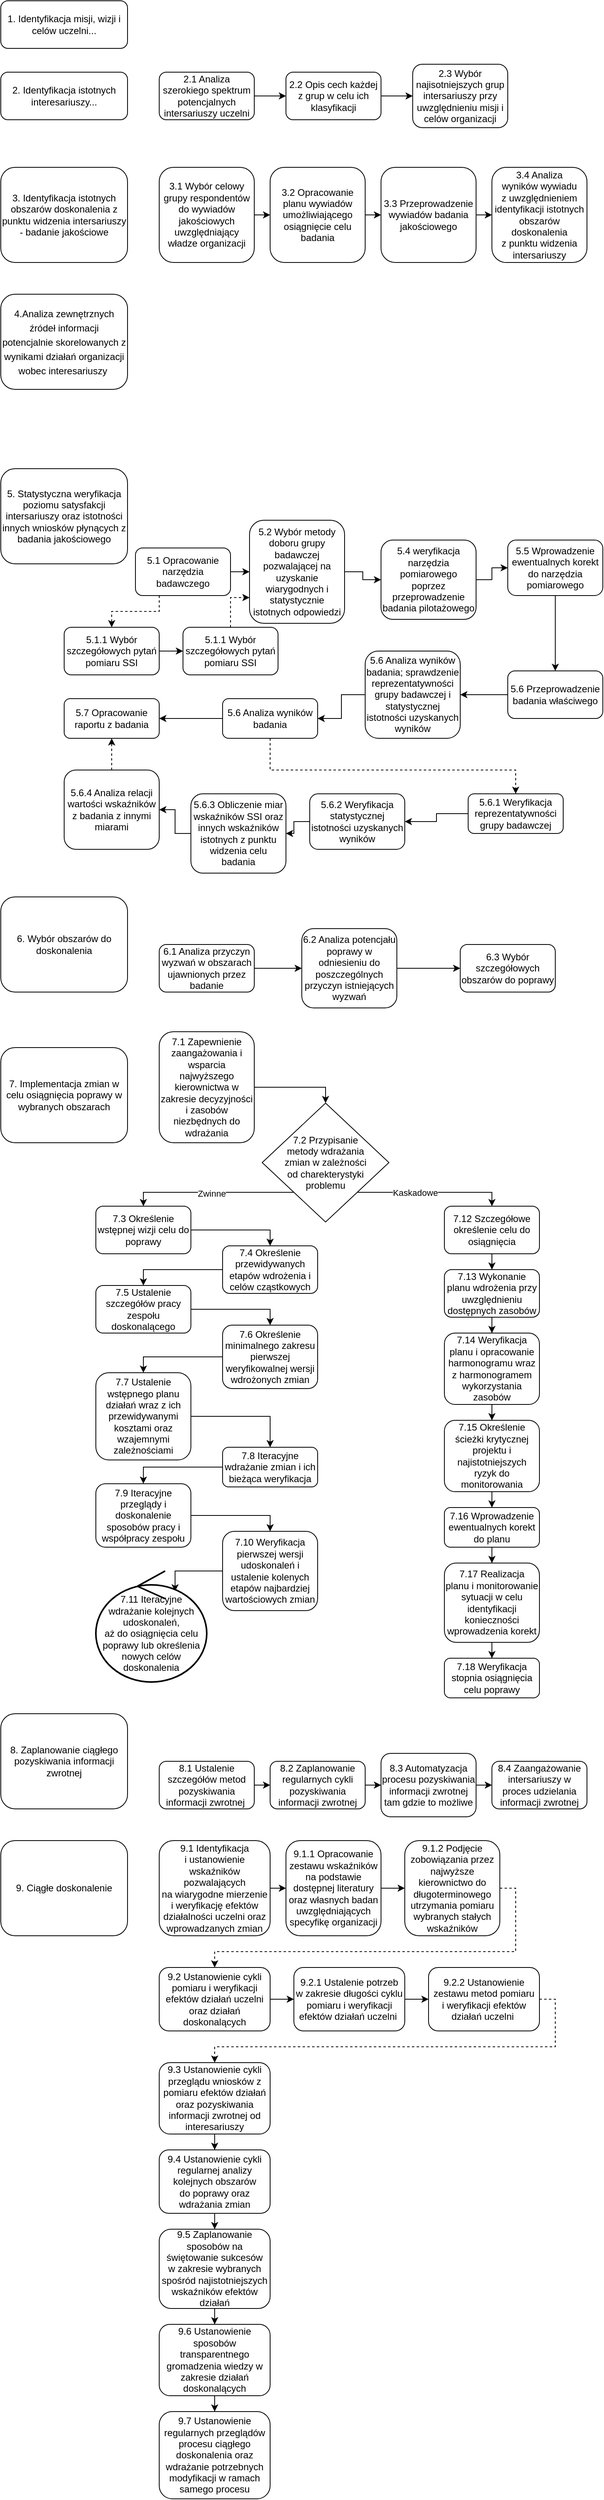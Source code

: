 <mxfile version="24.0.4" type="device">
  <diagram name="Strona-1" id="ZPURoTI-YACidWWffcV0">
    <mxGraphModel dx="949" dy="593" grid="1" gridSize="10" guides="1" tooltips="1" connect="1" arrows="1" fold="1" page="1" pageScale="1" pageWidth="827" pageHeight="1169" math="0" shadow="0">
      <root>
        <mxCell id="0" />
        <mxCell id="1" parent="0" />
        <mxCell id="iZXRrfKID2UvS0r0eVAW-1" value="2. Identyfikacja istotnych interesariuszy..." style="rounded=1;whiteSpace=wrap;html=1;" parent="1" vertex="1">
          <mxGeometry x="40" y="130" width="160" height="60" as="geometry" />
        </mxCell>
        <mxCell id="iZXRrfKID2UvS0r0eVAW-9" value="" style="edgeStyle=orthogonalEdgeStyle;rounded=0;orthogonalLoop=1;jettySize=auto;html=1;" parent="1" source="iZXRrfKID2UvS0r0eVAW-2" target="iZXRrfKID2UvS0r0eVAW-8" edge="1">
          <mxGeometry relative="1" as="geometry" />
        </mxCell>
        <mxCell id="iZXRrfKID2UvS0r0eVAW-2" value="5.1 Opracowanie narzędzia badawczego" style="rounded=1;whiteSpace=wrap;html=1;" parent="1" vertex="1">
          <mxGeometry x="210" y="730" width="120" height="60" as="geometry" />
        </mxCell>
        <mxCell id="iZXRrfKID2UvS0r0eVAW-3" value="3. Identyfikacja istotnych obszarów doskonalenia z punktu widzenia intersariuszy - badanie jakościowe" style="rounded=1;whiteSpace=wrap;html=1;" parent="1" vertex="1">
          <mxGeometry x="40" y="250" width="160" height="120" as="geometry" />
        </mxCell>
        <mxCell id="iZXRrfKID2UvS0r0eVAW-13" value="" style="edgeStyle=orthogonalEdgeStyle;rounded=0;orthogonalLoop=1;jettySize=auto;html=1;" parent="1" source="iZXRrfKID2UvS0r0eVAW-4" target="iZXRrfKID2UvS0r0eVAW-12" edge="1">
          <mxGeometry relative="1" as="geometry" />
        </mxCell>
        <mxCell id="iZXRrfKID2UvS0r0eVAW-4" value="3.1 Wybór celowy grupy respondentów do wywiadów jakościowych uwzględniający władze organizacji" style="rounded=1;whiteSpace=wrap;html=1;" parent="1" vertex="1">
          <mxGeometry x="240" y="250" width="120" height="120" as="geometry" />
        </mxCell>
        <mxCell id="iZXRrfKID2UvS0r0eVAW-7" value="" style="edgeStyle=orthogonalEdgeStyle;rounded=0;orthogonalLoop=1;jettySize=auto;html=1;" parent="1" source="iZXRrfKID2UvS0r0eVAW-5" target="iZXRrfKID2UvS0r0eVAW-6" edge="1">
          <mxGeometry relative="1" as="geometry" />
        </mxCell>
        <mxCell id="iZXRrfKID2UvS0r0eVAW-5" value="2.1 Analiza szerokiego spektrum potencjalnych intersariuszy uczelni" style="rounded=1;whiteSpace=wrap;html=1;" parent="1" vertex="1">
          <mxGeometry x="240" y="130" width="120" height="60" as="geometry" />
        </mxCell>
        <mxCell id="iZXRrfKID2UvS0r0eVAW-11" value="" style="edgeStyle=orthogonalEdgeStyle;rounded=0;orthogonalLoop=1;jettySize=auto;html=1;" parent="1" source="iZXRrfKID2UvS0r0eVAW-6" target="iZXRrfKID2UvS0r0eVAW-10" edge="1">
          <mxGeometry relative="1" as="geometry" />
        </mxCell>
        <mxCell id="iZXRrfKID2UvS0r0eVAW-6" value="2.2 Opis cech każdej z grup w celu ich klasyfikacji" style="whiteSpace=wrap;html=1;rounded=1;" parent="1" vertex="1">
          <mxGeometry x="400" y="130" width="120" height="60" as="geometry" />
        </mxCell>
        <mxCell id="iZXRrfKID2UvS0r0eVAW-19" value="" style="edgeStyle=orthogonalEdgeStyle;rounded=0;orthogonalLoop=1;jettySize=auto;html=1;" parent="1" source="iZXRrfKID2UvS0r0eVAW-8" target="iZXRrfKID2UvS0r0eVAW-18" edge="1">
          <mxGeometry relative="1" as="geometry" />
        </mxCell>
        <mxCell id="iZXRrfKID2UvS0r0eVAW-8" value="5.2 Wybór metody doboru grupy badawczej pozwalającej na uzyskanie wiarygodnych i statystycznie istotnych odpowiedzi" style="whiteSpace=wrap;html=1;rounded=1;" parent="1" vertex="1">
          <mxGeometry x="354" y="695" width="120" height="130" as="geometry" />
        </mxCell>
        <mxCell id="iZXRrfKID2UvS0r0eVAW-10" value="2.3 Wybór najisotniejszych grup intersariuszy przy uwzględnieniu misji i celów organizacji" style="whiteSpace=wrap;html=1;rounded=1;" parent="1" vertex="1">
          <mxGeometry x="560" y="120" width="120" height="80" as="geometry" />
        </mxCell>
        <mxCell id="iZXRrfKID2UvS0r0eVAW-15" value="" style="edgeStyle=orthogonalEdgeStyle;rounded=0;orthogonalLoop=1;jettySize=auto;html=1;" parent="1" source="iZXRrfKID2UvS0r0eVAW-12" target="iZXRrfKID2UvS0r0eVAW-14" edge="1">
          <mxGeometry relative="1" as="geometry" />
        </mxCell>
        <mxCell id="iZXRrfKID2UvS0r0eVAW-12" value="3.2 Opracowanie planu wywiadów umożliwiającego osiągnięcie celu badania" style="rounded=1;whiteSpace=wrap;html=1;" parent="1" vertex="1">
          <mxGeometry x="380" y="250" width="120" height="120" as="geometry" />
        </mxCell>
        <mxCell id="iZXRrfKID2UvS0r0eVAW-17" value="" style="edgeStyle=orthogonalEdgeStyle;rounded=0;orthogonalLoop=1;jettySize=auto;html=1;" parent="1" source="iZXRrfKID2UvS0r0eVAW-14" target="iZXRrfKID2UvS0r0eVAW-16" edge="1">
          <mxGeometry relative="1" as="geometry" />
        </mxCell>
        <mxCell id="iZXRrfKID2UvS0r0eVAW-14" value="3.3 Przeprowadzenie wywiadów badania jakościowego" style="rounded=1;whiteSpace=wrap;html=1;" parent="1" vertex="1">
          <mxGeometry x="520" y="250" width="120" height="120" as="geometry" />
        </mxCell>
        <mxCell id="iZXRrfKID2UvS0r0eVAW-16" value="3.4 Analiza &lt;br&gt;wyników wywiadu&lt;br&gt;z uwzględnieniem identyfikacji istotnych obszarów doskonalenia&lt;br&gt;z punktu widzenia intersariuszy" style="rounded=1;whiteSpace=wrap;html=1;" parent="1" vertex="1">
          <mxGeometry x="660" y="250" width="120" height="120" as="geometry" />
        </mxCell>
        <mxCell id="iZXRrfKID2UvS0r0eVAW-21" value="" style="edgeStyle=orthogonalEdgeStyle;rounded=0;orthogonalLoop=1;jettySize=auto;html=1;" parent="1" source="iZXRrfKID2UvS0r0eVAW-18" target="iZXRrfKID2UvS0r0eVAW-20" edge="1">
          <mxGeometry relative="1" as="geometry" />
        </mxCell>
        <mxCell id="iZXRrfKID2UvS0r0eVAW-18" value="5.4 weryfikacja narzędzia pomiarowego poprzez przeprowadzenie badania pilotażowego" style="whiteSpace=wrap;html=1;rounded=1;" parent="1" vertex="1">
          <mxGeometry x="520" y="720" width="120" height="100" as="geometry" />
        </mxCell>
        <mxCell id="iZXRrfKID2UvS0r0eVAW-23" value="" style="edgeStyle=orthogonalEdgeStyle;rounded=0;orthogonalLoop=1;jettySize=auto;html=1;" parent="1" source="iZXRrfKID2UvS0r0eVAW-20" target="iZXRrfKID2UvS0r0eVAW-22" edge="1">
          <mxGeometry relative="1" as="geometry" />
        </mxCell>
        <mxCell id="iZXRrfKID2UvS0r0eVAW-20" value="5.5 Wprowadzenie ewentualnych korekt do narzędzia pomiarowego" style="whiteSpace=wrap;html=1;rounded=1;" parent="1" vertex="1">
          <mxGeometry x="680" y="720" width="120" height="70" as="geometry" />
        </mxCell>
        <mxCell id="iZXRrfKID2UvS0r0eVAW-25" value="" style="edgeStyle=orthogonalEdgeStyle;rounded=0;orthogonalLoop=1;jettySize=auto;html=1;" parent="1" source="iZXRrfKID2UvS0r0eVAW-22" target="iZXRrfKID2UvS0r0eVAW-24" edge="1">
          <mxGeometry relative="1" as="geometry" />
        </mxCell>
        <mxCell id="iZXRrfKID2UvS0r0eVAW-22" value="5.6 Przeprowadzenie badania właściwego" style="whiteSpace=wrap;html=1;rounded=1;" parent="1" vertex="1">
          <mxGeometry x="680" y="885" width="120" height="60" as="geometry" />
        </mxCell>
        <mxCell id="iZXRrfKID2UvS0r0eVAW-27" value="" style="edgeStyle=orthogonalEdgeStyle;rounded=0;orthogonalLoop=1;jettySize=auto;html=1;" parent="1" source="iZXRrfKID2UvS0r0eVAW-24" target="iZXRrfKID2UvS0r0eVAW-26" edge="1">
          <mxGeometry relative="1" as="geometry" />
        </mxCell>
        <mxCell id="iZXRrfKID2UvS0r0eVAW-24" value="5.6 Analiza wyników badania; sprawdzenie reprezentatywności grupy badawczej i statystycznej istotności uzyskanych wyników" style="whiteSpace=wrap;html=1;rounded=1;" parent="1" vertex="1">
          <mxGeometry x="500" y="860" width="120" height="110" as="geometry" />
        </mxCell>
        <mxCell id="YzgCYqUCURwKcO3qDLiV-8" value="" style="edgeStyle=orthogonalEdgeStyle;rounded=0;orthogonalLoop=1;jettySize=auto;html=1;" edge="1" parent="1" source="iZXRrfKID2UvS0r0eVAW-26" target="YzgCYqUCURwKcO3qDLiV-7">
          <mxGeometry relative="1" as="geometry" />
        </mxCell>
        <mxCell id="YzgCYqUCURwKcO3qDLiV-10" value="" style="edgeStyle=orthogonalEdgeStyle;rounded=0;orthogonalLoop=1;jettySize=auto;html=1;dashed=1;" edge="1" parent="1" source="iZXRrfKID2UvS0r0eVAW-26" target="YzgCYqUCURwKcO3qDLiV-9">
          <mxGeometry relative="1" as="geometry">
            <Array as="points">
              <mxPoint x="380" y="1010" />
              <mxPoint x="690" y="1010" />
            </Array>
          </mxGeometry>
        </mxCell>
        <mxCell id="iZXRrfKID2UvS0r0eVAW-26" value="5.6 Analiza wyników badania" style="whiteSpace=wrap;html=1;rounded=1;" parent="1" vertex="1">
          <mxGeometry x="320" y="920" width="120" height="50" as="geometry" />
        </mxCell>
        <mxCell id="SLQnQ5sDmMqCRToJFb2x-1" value="1. Identyfikacja misji, wizji i celów uczelni..." style="rounded=1;whiteSpace=wrap;html=1;" parent="1" vertex="1">
          <mxGeometry x="40" y="40" width="160" height="60" as="geometry" />
        </mxCell>
        <mxCell id="SLQnQ5sDmMqCRToJFb2x-2" value="&lt;font style=&quot;font-size: 12px;&quot;&gt;4.&lt;span style=&quot;line-height: 150%; font-family: Arial, sans-serif;&quot;&gt;Analiza zewnętrznych źródeł informacji&lt;br/&gt;potencjalnie skorelowanych z wynikami działań organizacji wobec interesariuszy&lt;/span&gt;&amp;nbsp;&lt;/font&gt;" style="rounded=1;whiteSpace=wrap;html=1;" parent="1" vertex="1">
          <mxGeometry x="40" y="410" width="160" height="120" as="geometry" />
        </mxCell>
        <mxCell id="SLQnQ5sDmMqCRToJFb2x-3" value="&lt;font style=&quot;font-size: 12px;&quot;&gt;5. Statystyczna weryfikacja poziomu satysfakcji intersariuszy oraz istotności innych wniosków płynących z badania jakościowego&lt;/font&gt;" style="rounded=1;whiteSpace=wrap;html=1;" parent="1" vertex="1">
          <mxGeometry x="40" y="630" width="160" height="120" as="geometry" />
        </mxCell>
        <mxCell id="YzgCYqUCURwKcO3qDLiV-2" value="" style="edgeStyle=orthogonalEdgeStyle;rounded=0;orthogonalLoop=1;jettySize=auto;html=1;entryX=0;entryY=0.5;entryDx=0;entryDy=0;" edge="1" parent="1" source="YzgCYqUCURwKcO3qDLiV-1" target="YzgCYqUCURwKcO3qDLiV-3">
          <mxGeometry relative="1" as="geometry">
            <mxPoint x="260" y="860" as="targetPoint" />
          </mxGeometry>
        </mxCell>
        <mxCell id="YzgCYqUCURwKcO3qDLiV-1" value="5.1.1 Wybór szczegółowych pytań pomiaru SSI" style="rounded=1;whiteSpace=wrap;html=1;" vertex="1" parent="1">
          <mxGeometry x="120" y="830" width="120" height="60" as="geometry" />
        </mxCell>
        <mxCell id="YzgCYqUCURwKcO3qDLiV-6" style="edgeStyle=orthogonalEdgeStyle;rounded=0;orthogonalLoop=1;jettySize=auto;html=1;exitX=0.5;exitY=0;exitDx=0;exitDy=0;entryX=0;entryY=0.75;entryDx=0;entryDy=0;dashed=1;" edge="1" parent="1" source="YzgCYqUCURwKcO3qDLiV-3" target="iZXRrfKID2UvS0r0eVAW-8">
          <mxGeometry relative="1" as="geometry" />
        </mxCell>
        <mxCell id="YzgCYqUCURwKcO3qDLiV-3" value="5.1.1 Wybór szczegółowych pytań pomiaru SSI" style="rounded=1;whiteSpace=wrap;html=1;" vertex="1" parent="1">
          <mxGeometry x="270" y="830" width="120" height="60" as="geometry" />
        </mxCell>
        <mxCell id="YzgCYqUCURwKcO3qDLiV-5" style="edgeStyle=orthogonalEdgeStyle;rounded=0;orthogonalLoop=1;jettySize=auto;html=1;exitX=0.25;exitY=1;exitDx=0;exitDy=0;entryX=0.5;entryY=0;entryDx=0;entryDy=0;dashed=1;" edge="1" parent="1" source="iZXRrfKID2UvS0r0eVAW-2" target="YzgCYqUCURwKcO3qDLiV-1">
          <mxGeometry relative="1" as="geometry">
            <mxPoint x="181" y="820" as="targetPoint" />
          </mxGeometry>
        </mxCell>
        <mxCell id="YzgCYqUCURwKcO3qDLiV-7" value="5.7 Opracowanie raportu z badania" style="whiteSpace=wrap;html=1;rounded=1;" vertex="1" parent="1">
          <mxGeometry x="120" y="920" width="120" height="50" as="geometry" />
        </mxCell>
        <mxCell id="YzgCYqUCURwKcO3qDLiV-12" value="" style="edgeStyle=orthogonalEdgeStyle;rounded=0;orthogonalLoop=1;jettySize=auto;html=1;" edge="1" parent="1" source="YzgCYqUCURwKcO3qDLiV-9" target="YzgCYqUCURwKcO3qDLiV-11">
          <mxGeometry relative="1" as="geometry" />
        </mxCell>
        <mxCell id="YzgCYqUCURwKcO3qDLiV-9" value="5.6.1 Weryfikacja reprezentatywności grupy badawczej" style="whiteSpace=wrap;html=1;rounded=1;" vertex="1" parent="1">
          <mxGeometry x="630" y="1040" width="120" height="50" as="geometry" />
        </mxCell>
        <mxCell id="YzgCYqUCURwKcO3qDLiV-14" value="" style="edgeStyle=orthogonalEdgeStyle;rounded=0;orthogonalLoop=1;jettySize=auto;html=1;" edge="1" parent="1" source="YzgCYqUCURwKcO3qDLiV-11" target="YzgCYqUCURwKcO3qDLiV-13">
          <mxGeometry relative="1" as="geometry" />
        </mxCell>
        <mxCell id="YzgCYqUCURwKcO3qDLiV-11" value="5.6.2 Weryfikacja statystycznej istotności uzyskanych wyników" style="whiteSpace=wrap;html=1;rounded=1;" vertex="1" parent="1">
          <mxGeometry x="430" y="1040" width="120" height="70" as="geometry" />
        </mxCell>
        <mxCell id="YzgCYqUCURwKcO3qDLiV-16" value="" style="edgeStyle=orthogonalEdgeStyle;rounded=0;orthogonalLoop=1;jettySize=auto;html=1;" edge="1" parent="1" source="YzgCYqUCURwKcO3qDLiV-13" target="YzgCYqUCURwKcO3qDLiV-15">
          <mxGeometry relative="1" as="geometry" />
        </mxCell>
        <mxCell id="YzgCYqUCURwKcO3qDLiV-13" value="5.6.3 Obliczenie miar wskaźników SSI oraz innych wskaźników istotnych&amp;nbsp;z punktu widzenia celu badania" style="whiteSpace=wrap;html=1;rounded=1;" vertex="1" parent="1">
          <mxGeometry x="280" y="1040" width="120" height="100" as="geometry" />
        </mxCell>
        <mxCell id="YzgCYqUCURwKcO3qDLiV-17" value="" style="edgeStyle=orthogonalEdgeStyle;rounded=0;orthogonalLoop=1;jettySize=auto;html=1;dashed=1;" edge="1" parent="1" source="YzgCYqUCURwKcO3qDLiV-15" target="YzgCYqUCURwKcO3qDLiV-7">
          <mxGeometry relative="1" as="geometry" />
        </mxCell>
        <mxCell id="YzgCYqUCURwKcO3qDLiV-15" value="5.6.4 Analiza relacji wartości wskaźników z badania z innymi miarami" style="whiteSpace=wrap;html=1;rounded=1;" vertex="1" parent="1">
          <mxGeometry x="120" y="1010" width="120" height="100" as="geometry" />
        </mxCell>
        <mxCell id="YzgCYqUCURwKcO3qDLiV-18" value="&lt;font style=&quot;font-size: 12px;&quot;&gt;6. Wybór obszarów do doskonalenia&lt;/font&gt;" style="rounded=1;whiteSpace=wrap;html=1;" vertex="1" parent="1">
          <mxGeometry x="40" y="1170" width="160" height="120" as="geometry" />
        </mxCell>
        <mxCell id="YzgCYqUCURwKcO3qDLiV-36" value="" style="edgeStyle=orthogonalEdgeStyle;rounded=0;orthogonalLoop=1;jettySize=auto;html=1;entryX=0.5;entryY=0;entryDx=0;entryDy=0;" edge="1" parent="1" source="YzgCYqUCURwKcO3qDLiV-19" target="YzgCYqUCURwKcO3qDLiV-35">
          <mxGeometry relative="1" as="geometry" />
        </mxCell>
        <mxCell id="YzgCYqUCURwKcO3qDLiV-19" value="7.3 Określenie wstępnej wizji celu do poprawy" style="rounded=1;whiteSpace=wrap;html=1;" vertex="1" parent="1">
          <mxGeometry x="160" y="1560" width="120" height="60" as="geometry" />
        </mxCell>
        <mxCell id="YzgCYqUCURwKcO3qDLiV-23" value="" style="edgeStyle=orthogonalEdgeStyle;rounded=0;orthogonalLoop=1;jettySize=auto;html=1;entryX=0;entryY=0.5;entryDx=0;entryDy=0;" edge="1" parent="1" source="YzgCYqUCURwKcO3qDLiV-20" target="YzgCYqUCURwKcO3qDLiV-22">
          <mxGeometry relative="1" as="geometry" />
        </mxCell>
        <mxCell id="YzgCYqUCURwKcO3qDLiV-20" value="6.2 Analiza potencjału poprawy w odniesieniu do poszczególnych przyczyn istniejących wyzwań" style="rounded=1;whiteSpace=wrap;html=1;" vertex="1" parent="1">
          <mxGeometry x="420" y="1210" width="120" height="100" as="geometry" />
        </mxCell>
        <mxCell id="YzgCYqUCURwKcO3qDLiV-22" value="6.3 Wybór szczegółowych obszarów do poprawy" style="rounded=1;whiteSpace=wrap;html=1;" vertex="1" parent="1">
          <mxGeometry x="620" y="1230" width="120" height="60" as="geometry" />
        </mxCell>
        <mxCell id="YzgCYqUCURwKcO3qDLiV-24" value="7. Implementacja zmian w celu osiągnięcia poprawy w wybranych obszarach" style="rounded=1;whiteSpace=wrap;html=1;" vertex="1" parent="1">
          <mxGeometry x="40" y="1360" width="160" height="120" as="geometry" />
        </mxCell>
        <mxCell id="YzgCYqUCURwKcO3qDLiV-27" value="" style="edgeStyle=orthogonalEdgeStyle;rounded=0;orthogonalLoop=1;jettySize=auto;html=1;entryX=0.5;entryY=0;entryDx=0;entryDy=0;" edge="1" parent="1" source="YzgCYqUCURwKcO3qDLiV-25" target="YzgCYqUCURwKcO3qDLiV-28">
          <mxGeometry relative="1" as="geometry">
            <mxPoint x="380" y="1460" as="targetPoint" />
          </mxGeometry>
        </mxCell>
        <mxCell id="YzgCYqUCURwKcO3qDLiV-25" value="7.1 Zapewnienie zaangażowania i wsparcia najwyższego kierownictwa w zakresie decyzyjności i zasobów niezbędnych do wdrażania" style="rounded=1;whiteSpace=wrap;html=1;" vertex="1" parent="1">
          <mxGeometry x="240" y="1340" width="120" height="140" as="geometry" />
        </mxCell>
        <mxCell id="YzgCYqUCURwKcO3qDLiV-30" style="edgeStyle=orthogonalEdgeStyle;rounded=0;orthogonalLoop=1;jettySize=auto;html=1;exitX=0;exitY=1;exitDx=0;exitDy=0;entryX=0.5;entryY=0;entryDx=0;entryDy=0;" edge="1" parent="1" source="YzgCYqUCURwKcO3qDLiV-28" target="YzgCYqUCURwKcO3qDLiV-19">
          <mxGeometry relative="1" as="geometry">
            <mxPoint x="220" y="1560" as="targetPoint" />
            <Array as="points">
              <mxPoint x="220" y="1543" />
            </Array>
          </mxGeometry>
        </mxCell>
        <mxCell id="YzgCYqUCURwKcO3qDLiV-32" value="Zwinne" style="edgeLabel;html=1;align=center;verticalAlign=middle;resizable=0;points=[];" vertex="1" connectable="0" parent="YzgCYqUCURwKcO3qDLiV-30">
          <mxGeometry x="0.009" y="1" relative="1" as="geometry">
            <mxPoint as="offset" />
          </mxGeometry>
        </mxCell>
        <mxCell id="YzgCYqUCURwKcO3qDLiV-31" style="edgeStyle=orthogonalEdgeStyle;rounded=0;orthogonalLoop=1;jettySize=auto;html=1;exitX=1;exitY=1;exitDx=0;exitDy=0;entryX=0.5;entryY=0;entryDx=0;entryDy=0;" edge="1" parent="1" source="YzgCYqUCURwKcO3qDLiV-28" target="YzgCYqUCURwKcO3qDLiV-52">
          <mxGeometry relative="1" as="geometry">
            <mxPoint x="660" y="1560" as="targetPoint" />
            <Array as="points">
              <mxPoint x="660" y="1543" />
            </Array>
          </mxGeometry>
        </mxCell>
        <mxCell id="YzgCYqUCURwKcO3qDLiV-33" value="Kaskadowe" style="edgeLabel;html=1;align=center;verticalAlign=middle;resizable=0;points=[];" vertex="1" connectable="0" parent="YzgCYqUCURwKcO3qDLiV-31">
          <mxGeometry x="-0.228" relative="1" as="geometry">
            <mxPoint as="offset" />
          </mxGeometry>
        </mxCell>
        <mxCell id="YzgCYqUCURwKcO3qDLiV-28" value="7.2 Przypisanie &lt;br&gt;metody wdrażania &lt;br&gt;zmian w zależności &lt;br&gt;od charekterystyki &lt;br&gt;problemu" style="rhombus;whiteSpace=wrap;html=1;" vertex="1" parent="1">
          <mxGeometry x="370" y="1430" width="160" height="150" as="geometry" />
        </mxCell>
        <mxCell id="YzgCYqUCURwKcO3qDLiV-66" value="" style="edgeStyle=orthogonalEdgeStyle;rounded=0;orthogonalLoop=1;jettySize=auto;html=1;entryX=0;entryY=0.5;entryDx=0;entryDy=0;" edge="1" parent="1" source="YzgCYqUCURwKcO3qDLiV-34" target="YzgCYqUCURwKcO3qDLiV-20">
          <mxGeometry relative="1" as="geometry" />
        </mxCell>
        <mxCell id="YzgCYqUCURwKcO3qDLiV-34" value="6.1 Analiza przyczyn wyzwań w obszarach ujawnionych przez badanie" style="rounded=1;whiteSpace=wrap;html=1;" vertex="1" parent="1">
          <mxGeometry x="240" y="1230" width="120" height="60" as="geometry" />
        </mxCell>
        <mxCell id="YzgCYqUCURwKcO3qDLiV-38" value="" style="edgeStyle=orthogonalEdgeStyle;rounded=0;orthogonalLoop=1;jettySize=auto;html=1;entryX=0.5;entryY=0;entryDx=0;entryDy=0;" edge="1" parent="1" source="YzgCYqUCURwKcO3qDLiV-35" target="YzgCYqUCURwKcO3qDLiV-37">
          <mxGeometry relative="1" as="geometry" />
        </mxCell>
        <mxCell id="YzgCYqUCURwKcO3qDLiV-35" value="7.4 Określenie przewidywanych etapów wdrożenia i celów cząstkowych" style="rounded=1;whiteSpace=wrap;html=1;" vertex="1" parent="1">
          <mxGeometry x="320" y="1610" width="120" height="60" as="geometry" />
        </mxCell>
        <mxCell id="YzgCYqUCURwKcO3qDLiV-40" value="" style="edgeStyle=orthogonalEdgeStyle;rounded=0;orthogonalLoop=1;jettySize=auto;html=1;exitX=1;exitY=0.5;exitDx=0;exitDy=0;entryX=0.5;entryY=0;entryDx=0;entryDy=0;" edge="1" parent="1" source="YzgCYqUCURwKcO3qDLiV-37" target="YzgCYqUCURwKcO3qDLiV-39">
          <mxGeometry relative="1" as="geometry" />
        </mxCell>
        <mxCell id="YzgCYqUCURwKcO3qDLiV-37" value="7.5 Ustalenie szczegółów pracy zespołu doskonalącego" style="rounded=1;whiteSpace=wrap;html=1;" vertex="1" parent="1">
          <mxGeometry x="160" y="1660" width="120" height="60" as="geometry" />
        </mxCell>
        <mxCell id="YzgCYqUCURwKcO3qDLiV-42" value="" style="edgeStyle=orthogonalEdgeStyle;rounded=0;orthogonalLoop=1;jettySize=auto;html=1;entryX=0.5;entryY=0;entryDx=0;entryDy=0;" edge="1" parent="1" source="YzgCYqUCURwKcO3qDLiV-39" target="YzgCYqUCURwKcO3qDLiV-41">
          <mxGeometry relative="1" as="geometry" />
        </mxCell>
        <mxCell id="YzgCYqUCURwKcO3qDLiV-39" value="7.6 Określenie minimalnego zakresu pierwszej weryfikowalnej wersji wdrożonych zmian" style="rounded=1;whiteSpace=wrap;html=1;" vertex="1" parent="1">
          <mxGeometry x="320" y="1710" width="120" height="80" as="geometry" />
        </mxCell>
        <mxCell id="YzgCYqUCURwKcO3qDLiV-44" value="" style="edgeStyle=orthogonalEdgeStyle;rounded=0;orthogonalLoop=1;jettySize=auto;html=1;entryX=0.5;entryY=0;entryDx=0;entryDy=0;" edge="1" parent="1" source="YzgCYqUCURwKcO3qDLiV-41" target="YzgCYqUCURwKcO3qDLiV-43">
          <mxGeometry relative="1" as="geometry" />
        </mxCell>
        <mxCell id="YzgCYqUCURwKcO3qDLiV-41" value="7.7 Ustalenie wstępnego planu działań wraz z ich przewidywanymi kosztami oraz wzajemnymi zależnościami" style="rounded=1;whiteSpace=wrap;html=1;" vertex="1" parent="1">
          <mxGeometry x="160" y="1770" width="120" height="110" as="geometry" />
        </mxCell>
        <mxCell id="YzgCYqUCURwKcO3qDLiV-46" value="" style="edgeStyle=orthogonalEdgeStyle;rounded=0;orthogonalLoop=1;jettySize=auto;html=1;entryX=0.5;entryY=0;entryDx=0;entryDy=0;" edge="1" parent="1" source="YzgCYqUCURwKcO3qDLiV-43" target="YzgCYqUCURwKcO3qDLiV-45">
          <mxGeometry relative="1" as="geometry" />
        </mxCell>
        <mxCell id="YzgCYqUCURwKcO3qDLiV-43" value="7.8 Iteracyjne wdrażanie zmian i ich bieżąca weryfikacja" style="rounded=1;whiteSpace=wrap;html=1;" vertex="1" parent="1">
          <mxGeometry x="320" y="1864" width="120" height="50" as="geometry" />
        </mxCell>
        <mxCell id="YzgCYqUCURwKcO3qDLiV-48" value="" style="edgeStyle=orthogonalEdgeStyle;rounded=0;orthogonalLoop=1;jettySize=auto;html=1;entryX=0.5;entryY=0;entryDx=0;entryDy=0;" edge="1" parent="1" source="YzgCYqUCURwKcO3qDLiV-45" target="YzgCYqUCURwKcO3qDLiV-47">
          <mxGeometry relative="1" as="geometry" />
        </mxCell>
        <mxCell id="YzgCYqUCURwKcO3qDLiV-45" value="7.9 Iteracyjne przeglądy i doskonalenie sposobów pracy i współpracy zespołu" style="rounded=1;whiteSpace=wrap;html=1;" vertex="1" parent="1">
          <mxGeometry x="160" y="1910" width="120" height="80" as="geometry" />
        </mxCell>
        <mxCell id="YzgCYqUCURwKcO3qDLiV-50" value="" style="edgeStyle=orthogonalEdgeStyle;rounded=0;orthogonalLoop=1;jettySize=auto;html=1;entryX=0.716;entryY=0.184;entryDx=0;entryDy=0;entryPerimeter=0;" edge="1" parent="1" source="YzgCYqUCURwKcO3qDLiV-47" target="YzgCYqUCURwKcO3qDLiV-51">
          <mxGeometry relative="1" as="geometry">
            <mxPoint x="250" y="2330" as="targetPoint" />
            <Array as="points">
              <mxPoint x="260" y="2020" />
              <mxPoint x="260" y="2046" />
            </Array>
          </mxGeometry>
        </mxCell>
        <mxCell id="YzgCYqUCURwKcO3qDLiV-47" value="7.10 Weryfikacja pierwszej wersji udoskonaleń i ustalenie kolenych etapów najbardziej wartościowych zmian" style="rounded=1;whiteSpace=wrap;html=1;" vertex="1" parent="1">
          <mxGeometry x="320" y="1970" width="120" height="100" as="geometry" />
        </mxCell>
        <mxCell id="YzgCYqUCURwKcO3qDLiV-51" value="7.11 Iteracyjne &lt;br&gt;wdrażanie kolejnych udoskonaleń, &lt;br&gt;aż do osiągnięcia celu poprawy lub określenia nowych celów &lt;br&gt;doskonalenia" style="ellipse;shape=umlControl;whiteSpace=wrap;html=1;strokeWidth=2;" vertex="1" parent="1">
          <mxGeometry x="160" y="2020" width="140" height="140" as="geometry" />
        </mxCell>
        <mxCell id="YzgCYqUCURwKcO3qDLiV-54" value="" style="edgeStyle=orthogonalEdgeStyle;rounded=0;orthogonalLoop=1;jettySize=auto;html=1;" edge="1" parent="1" source="YzgCYqUCURwKcO3qDLiV-52" target="YzgCYqUCURwKcO3qDLiV-53">
          <mxGeometry relative="1" as="geometry" />
        </mxCell>
        <mxCell id="YzgCYqUCURwKcO3qDLiV-52" value="7.12 Szczegółowe określenie celu do osiągnięcia" style="rounded=1;whiteSpace=wrap;html=1;" vertex="1" parent="1">
          <mxGeometry x="600" y="1560" width="120" height="60" as="geometry" />
        </mxCell>
        <mxCell id="YzgCYqUCURwKcO3qDLiV-56" value="" style="edgeStyle=orthogonalEdgeStyle;rounded=0;orthogonalLoop=1;jettySize=auto;html=1;" edge="1" parent="1" source="YzgCYqUCURwKcO3qDLiV-53" target="YzgCYqUCURwKcO3qDLiV-55">
          <mxGeometry relative="1" as="geometry" />
        </mxCell>
        <mxCell id="YzgCYqUCURwKcO3qDLiV-53" value="7.13 Wykonanie planu wdrożenia przy uwzględnieniu dostępnych zasobów" style="rounded=1;whiteSpace=wrap;html=1;" vertex="1" parent="1">
          <mxGeometry x="600" y="1640" width="120" height="60" as="geometry" />
        </mxCell>
        <mxCell id="YzgCYqUCURwKcO3qDLiV-58" value="" style="edgeStyle=orthogonalEdgeStyle;rounded=0;orthogonalLoop=1;jettySize=auto;html=1;" edge="1" parent="1" source="YzgCYqUCURwKcO3qDLiV-55" target="YzgCYqUCURwKcO3qDLiV-57">
          <mxGeometry relative="1" as="geometry" />
        </mxCell>
        <mxCell id="YzgCYqUCURwKcO3qDLiV-55" value="7.14 Weryfikacja planu i opracowanie harmonogramu wraz z harmonogramem wykorzystania zasobów" style="rounded=1;whiteSpace=wrap;html=1;" vertex="1" parent="1">
          <mxGeometry x="600" y="1720" width="120" height="90" as="geometry" />
        </mxCell>
        <mxCell id="YzgCYqUCURwKcO3qDLiV-60" value="" style="edgeStyle=orthogonalEdgeStyle;rounded=0;orthogonalLoop=1;jettySize=auto;html=1;" edge="1" parent="1" source="YzgCYqUCURwKcO3qDLiV-57" target="YzgCYqUCURwKcO3qDLiV-59">
          <mxGeometry relative="1" as="geometry" />
        </mxCell>
        <mxCell id="YzgCYqUCURwKcO3qDLiV-57" value="7.15 Określenie ścieżki krytycznej projektu i najistotniejszych ryzyk do monitorowania" style="rounded=1;whiteSpace=wrap;html=1;" vertex="1" parent="1">
          <mxGeometry x="600" y="1830" width="120" height="90" as="geometry" />
        </mxCell>
        <mxCell id="YzgCYqUCURwKcO3qDLiV-62" value="" style="edgeStyle=orthogonalEdgeStyle;rounded=0;orthogonalLoop=1;jettySize=auto;html=1;" edge="1" parent="1" source="YzgCYqUCURwKcO3qDLiV-59" target="YzgCYqUCURwKcO3qDLiV-61">
          <mxGeometry relative="1" as="geometry" />
        </mxCell>
        <mxCell id="YzgCYqUCURwKcO3qDLiV-59" value="7.16 Wprowadzenie ewentualnych korekt do planu" style="rounded=1;whiteSpace=wrap;html=1;" vertex="1" parent="1">
          <mxGeometry x="600" y="1940" width="120" height="50" as="geometry" />
        </mxCell>
        <mxCell id="YzgCYqUCURwKcO3qDLiV-64" value="" style="edgeStyle=orthogonalEdgeStyle;rounded=0;orthogonalLoop=1;jettySize=auto;html=1;" edge="1" parent="1" source="YzgCYqUCURwKcO3qDLiV-61" target="YzgCYqUCURwKcO3qDLiV-63">
          <mxGeometry relative="1" as="geometry" />
        </mxCell>
        <mxCell id="YzgCYqUCURwKcO3qDLiV-61" value="7.17 Realizacja &lt;br&gt;planu i monitorowanie sytuacji w celu identyfikacji konieczności wprowadzenia korekt" style="rounded=1;whiteSpace=wrap;html=1;" vertex="1" parent="1">
          <mxGeometry x="600" y="2010" width="120" height="100" as="geometry" />
        </mxCell>
        <mxCell id="YzgCYqUCURwKcO3qDLiV-63" value="7.18 Weryfikacja stopnia osiągnięcia celu poprawy" style="rounded=1;whiteSpace=wrap;html=1;" vertex="1" parent="1">
          <mxGeometry x="600" y="2130" width="120" height="50" as="geometry" />
        </mxCell>
        <mxCell id="YzgCYqUCURwKcO3qDLiV-65" value="8. Zaplanowanie ciągłego pozyskiwania informacji zwrotnej" style="rounded=1;whiteSpace=wrap;html=1;" vertex="1" parent="1">
          <mxGeometry x="40" y="2200" width="160" height="120" as="geometry" />
        </mxCell>
        <mxCell id="YzgCYqUCURwKcO3qDLiV-69" value="" style="edgeStyle=orthogonalEdgeStyle;rounded=0;orthogonalLoop=1;jettySize=auto;html=1;" edge="1" parent="1" source="YzgCYqUCURwKcO3qDLiV-67" target="YzgCYqUCURwKcO3qDLiV-68">
          <mxGeometry relative="1" as="geometry" />
        </mxCell>
        <mxCell id="YzgCYqUCURwKcO3qDLiV-67" value="8.1 Ustalenie szczegółów metod pozyskiwania informacji zwrotnej&amp;nbsp;" style="rounded=1;whiteSpace=wrap;html=1;" vertex="1" parent="1">
          <mxGeometry x="240" y="2260" width="120" height="60" as="geometry" />
        </mxCell>
        <mxCell id="YzgCYqUCURwKcO3qDLiV-71" value="" style="edgeStyle=orthogonalEdgeStyle;rounded=0;orthogonalLoop=1;jettySize=auto;html=1;" edge="1" parent="1" source="YzgCYqUCURwKcO3qDLiV-68" target="YzgCYqUCURwKcO3qDLiV-70">
          <mxGeometry relative="1" as="geometry" />
        </mxCell>
        <mxCell id="YzgCYqUCURwKcO3qDLiV-68" value="8.2 Zaplanowanie regularnych cykli pozyskiwania informacji zwrotnej" style="rounded=1;whiteSpace=wrap;html=1;" vertex="1" parent="1">
          <mxGeometry x="380" y="2260" width="120" height="60" as="geometry" />
        </mxCell>
        <mxCell id="YzgCYqUCURwKcO3qDLiV-73" value="" style="edgeStyle=orthogonalEdgeStyle;rounded=0;orthogonalLoop=1;jettySize=auto;html=1;" edge="1" parent="1" source="YzgCYqUCURwKcO3qDLiV-70" target="YzgCYqUCURwKcO3qDLiV-72">
          <mxGeometry relative="1" as="geometry" />
        </mxCell>
        <mxCell id="YzgCYqUCURwKcO3qDLiV-70" value="8.3 Automatyzacja procesu pozyskiwania informacji zwrotnej tam gdzie to możliwe" style="rounded=1;whiteSpace=wrap;html=1;" vertex="1" parent="1">
          <mxGeometry x="520" y="2250" width="120" height="80" as="geometry" />
        </mxCell>
        <mxCell id="YzgCYqUCURwKcO3qDLiV-72" value="8.4 Zaangażowanie intersariuszy w proces udzielania informacji zwrotnej" style="rounded=1;whiteSpace=wrap;html=1;" vertex="1" parent="1">
          <mxGeometry x="660" y="2260" width="120" height="60" as="geometry" />
        </mxCell>
        <mxCell id="YzgCYqUCURwKcO3qDLiV-74" value="9. Ciągłe doskonalenie" style="rounded=1;whiteSpace=wrap;html=1;" vertex="1" parent="1">
          <mxGeometry x="40" y="2360" width="160" height="120" as="geometry" />
        </mxCell>
        <mxCell id="YzgCYqUCURwKcO3qDLiV-77" value="" style="edgeStyle=orthogonalEdgeStyle;rounded=0;orthogonalLoop=1;jettySize=auto;html=1;" edge="1" parent="1" source="YzgCYqUCURwKcO3qDLiV-75" target="YzgCYqUCURwKcO3qDLiV-76">
          <mxGeometry relative="1" as="geometry" />
        </mxCell>
        <mxCell id="YzgCYqUCURwKcO3qDLiV-75" value="9.1 Identyfikacja&lt;br&gt;i ustanowienie wskaźników pozwalających&lt;br&gt;na wiarygodne mierzenie i weryfikację efektów działalności uczelni oraz wprowadzanych zmian" style="rounded=1;whiteSpace=wrap;html=1;" vertex="1" parent="1">
          <mxGeometry x="240" y="2360" width="140" height="120" as="geometry" />
        </mxCell>
        <mxCell id="YzgCYqUCURwKcO3qDLiV-79" value="" style="edgeStyle=orthogonalEdgeStyle;rounded=0;orthogonalLoop=1;jettySize=auto;html=1;" edge="1" parent="1" source="YzgCYqUCURwKcO3qDLiV-76" target="YzgCYqUCURwKcO3qDLiV-78">
          <mxGeometry relative="1" as="geometry" />
        </mxCell>
        <mxCell id="YzgCYqUCURwKcO3qDLiV-76" value="9.1.1 Opracowanie zestawu wskaźników na podstawie dostępnej literatury oraz własnych badan uwzględniających specyfikę organizacji" style="whiteSpace=wrap;html=1;rounded=1;" vertex="1" parent="1">
          <mxGeometry x="400" y="2360" width="120" height="120" as="geometry" />
        </mxCell>
        <mxCell id="YzgCYqUCURwKcO3qDLiV-81" style="edgeStyle=orthogonalEdgeStyle;rounded=0;orthogonalLoop=1;jettySize=auto;html=1;entryX=0.5;entryY=0;entryDx=0;entryDy=0;dashed=1;" edge="1" parent="1" source="YzgCYqUCURwKcO3qDLiV-78" target="YzgCYqUCURwKcO3qDLiV-80">
          <mxGeometry relative="1" as="geometry">
            <Array as="points">
              <mxPoint x="690" y="2420" />
              <mxPoint x="690" y="2500" />
              <mxPoint x="310" y="2500" />
            </Array>
          </mxGeometry>
        </mxCell>
        <mxCell id="YzgCYqUCURwKcO3qDLiV-78" value="9.1.2 Podjęcie zobowiązania przez najwyższe kierownictwo do długoterminowego utrzymania pomiaru wybranych stałych wskaźników" style="whiteSpace=wrap;html=1;rounded=1;" vertex="1" parent="1">
          <mxGeometry x="550" y="2360" width="120" height="120" as="geometry" />
        </mxCell>
        <mxCell id="YzgCYqUCURwKcO3qDLiV-83" value="" style="edgeStyle=orthogonalEdgeStyle;rounded=0;orthogonalLoop=1;jettySize=auto;html=1;" edge="1" parent="1" source="YzgCYqUCURwKcO3qDLiV-80" target="YzgCYqUCURwKcO3qDLiV-82">
          <mxGeometry relative="1" as="geometry" />
        </mxCell>
        <mxCell id="YzgCYqUCURwKcO3qDLiV-80" value="9.2 Ustanowienie cykli pomiaru i weryfikacji efektów działań uczelni oraz działań doskonalących" style="rounded=1;whiteSpace=wrap;html=1;" vertex="1" parent="1">
          <mxGeometry x="240" y="2520" width="140" height="80" as="geometry" />
        </mxCell>
        <mxCell id="YzgCYqUCURwKcO3qDLiV-85" value="" style="edgeStyle=orthogonalEdgeStyle;rounded=0;orthogonalLoop=1;jettySize=auto;html=1;" edge="1" parent="1" source="YzgCYqUCURwKcO3qDLiV-82" target="YzgCYqUCURwKcO3qDLiV-84">
          <mxGeometry relative="1" as="geometry" />
        </mxCell>
        <mxCell id="YzgCYqUCURwKcO3qDLiV-82" value="9.2.1 Ustalenie potrzeb&lt;br&gt;w zakresie długości cyklu pomiaru i weryfikacji efektów działań uczelni&amp;nbsp;" style="rounded=1;whiteSpace=wrap;html=1;" vertex="1" parent="1">
          <mxGeometry x="410" y="2520" width="140" height="80" as="geometry" />
        </mxCell>
        <mxCell id="YzgCYqUCURwKcO3qDLiV-87" style="edgeStyle=orthogonalEdgeStyle;rounded=0;orthogonalLoop=1;jettySize=auto;html=1;exitX=1;exitY=0.5;exitDx=0;exitDy=0;dashed=1;" edge="1" parent="1" source="YzgCYqUCURwKcO3qDLiV-84" target="YzgCYqUCURwKcO3qDLiV-86">
          <mxGeometry relative="1" as="geometry" />
        </mxCell>
        <mxCell id="YzgCYqUCURwKcO3qDLiV-84" value="9.2.2 Ustanowienie zestawu metod pomiaru&lt;br&gt;i weryfikacji efektów działań uczelni&amp;nbsp;" style="rounded=1;whiteSpace=wrap;html=1;" vertex="1" parent="1">
          <mxGeometry x="580" y="2520" width="140" height="80" as="geometry" />
        </mxCell>
        <mxCell id="YzgCYqUCURwKcO3qDLiV-89" value="" style="edgeStyle=orthogonalEdgeStyle;rounded=0;orthogonalLoop=1;jettySize=auto;html=1;" edge="1" parent="1" source="YzgCYqUCURwKcO3qDLiV-86" target="YzgCYqUCURwKcO3qDLiV-88">
          <mxGeometry relative="1" as="geometry" />
        </mxCell>
        <mxCell id="YzgCYqUCURwKcO3qDLiV-86" value="9.3 Ustanowienie cykli przeglądu wniosków z pomiaru efektów działań oraz pozyskiwania informacji zwrotnej od interesariuszy" style="rounded=1;whiteSpace=wrap;html=1;" vertex="1" parent="1">
          <mxGeometry x="240" y="2640" width="140" height="90" as="geometry" />
        </mxCell>
        <mxCell id="YzgCYqUCURwKcO3qDLiV-91" value="" style="edgeStyle=orthogonalEdgeStyle;rounded=0;orthogonalLoop=1;jettySize=auto;html=1;" edge="1" parent="1" source="YzgCYqUCURwKcO3qDLiV-88" target="YzgCYqUCURwKcO3qDLiV-90">
          <mxGeometry relative="1" as="geometry" />
        </mxCell>
        <mxCell id="YzgCYqUCURwKcO3qDLiV-88" value="9.4 Ustanowienie cykli regularnej analizy kolejnych obszarów&lt;br&gt;do poprawy oraz wdrażania zmian" style="rounded=1;whiteSpace=wrap;html=1;" vertex="1" parent="1">
          <mxGeometry x="240" y="2750" width="140" height="80" as="geometry" />
        </mxCell>
        <mxCell id="YzgCYqUCURwKcO3qDLiV-93" value="" style="edgeStyle=orthogonalEdgeStyle;rounded=0;orthogonalLoop=1;jettySize=auto;html=1;" edge="1" parent="1" source="YzgCYqUCURwKcO3qDLiV-90" target="YzgCYqUCURwKcO3qDLiV-92">
          <mxGeometry relative="1" as="geometry" />
        </mxCell>
        <mxCell id="YzgCYqUCURwKcO3qDLiV-90" value="9.5 Zaplanowanie sposobów na świętowanie sukcesów&lt;br&gt;w zakresie wybranych spośród najistotniejszych wskaźników efektów działań" style="rounded=1;whiteSpace=wrap;html=1;" vertex="1" parent="1">
          <mxGeometry x="240" y="2850" width="140" height="100" as="geometry" />
        </mxCell>
        <mxCell id="YzgCYqUCURwKcO3qDLiV-95" value="" style="edgeStyle=orthogonalEdgeStyle;rounded=0;orthogonalLoop=1;jettySize=auto;html=1;" edge="1" parent="1" source="YzgCYqUCURwKcO3qDLiV-92" target="YzgCYqUCURwKcO3qDLiV-94">
          <mxGeometry relative="1" as="geometry" />
        </mxCell>
        <mxCell id="YzgCYqUCURwKcO3qDLiV-92" value="9.6 Ustanowienie sposobów transparentnego gromadzenia wiedzy w zakresie działań doskonalących" style="rounded=1;whiteSpace=wrap;html=1;" vertex="1" parent="1">
          <mxGeometry x="240" y="2970" width="140" height="90" as="geometry" />
        </mxCell>
        <mxCell id="YzgCYqUCURwKcO3qDLiV-94" value="9.7 Ustanowienie regularnych przeglądów procesu ciągłego doskonalenia oraz wdrażanie potrzebnych modyfikacji w ramach samego procesu" style="rounded=1;whiteSpace=wrap;html=1;" vertex="1" parent="1">
          <mxGeometry x="240" y="3080" width="140" height="110" as="geometry" />
        </mxCell>
      </root>
    </mxGraphModel>
  </diagram>
</mxfile>
